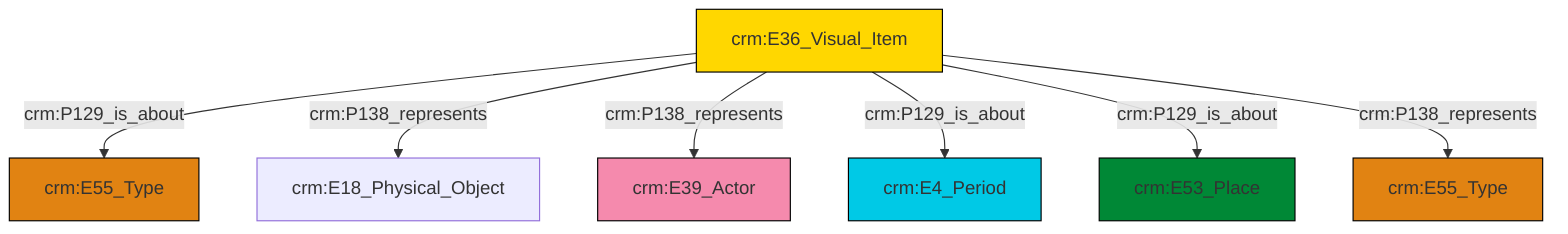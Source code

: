 graph TD
classDef Literal fill:#f2f2f2,stroke:#000000;
classDef CRM_Entity fill:#FFFFFF,stroke:#000000;
classDef Temporal_Entity fill:#00C9E6, stroke:#000000;
classDef Type fill:#E18312, stroke:#000000;
classDef Time-Span fill:#2C9C91, stroke:#000000;
classDef Appellation fill:#FFEB7F, stroke:#000000;
classDef Place fill:#008836, stroke:#000000;
classDef Persistent_Item fill:#B266B2, stroke:#000000;
classDef Conceptual_Object fill:#FFD700, stroke:#000000;
classDef Physical_Thing fill:#D2B48C, stroke:#000000;
classDef Actor fill:#f58aad, stroke:#000000;
classDef PC_Classes fill:#4ce600, stroke:#000000;
classDef Multi fill:#cccccc,stroke:#000000;

0["crm:E36_Visual_Item"]:::Conceptual_Object -->|crm:P129_is_about| 1["crm:E55_Type"]:::Type
0["crm:E36_Visual_Item"]:::Conceptual_Object -->|crm:P138_represents| 4["crm:E18_Physical_Object"]:::Default
0["crm:E36_Visual_Item"]:::Conceptual_Object -->|crm:P138_represents| 8["crm:E39_Actor"]:::Actor
0["crm:E36_Visual_Item"]:::Conceptual_Object -->|crm:P129_is_about| 2["crm:E4_Period"]:::Temporal_Entity
0["crm:E36_Visual_Item"]:::Conceptual_Object -->|crm:P129_is_about| 9["crm:E53_Place"]:::Place
0["crm:E36_Visual_Item"]:::Conceptual_Object -->|crm:P138_represents| 11["crm:E55_Type"]:::Type